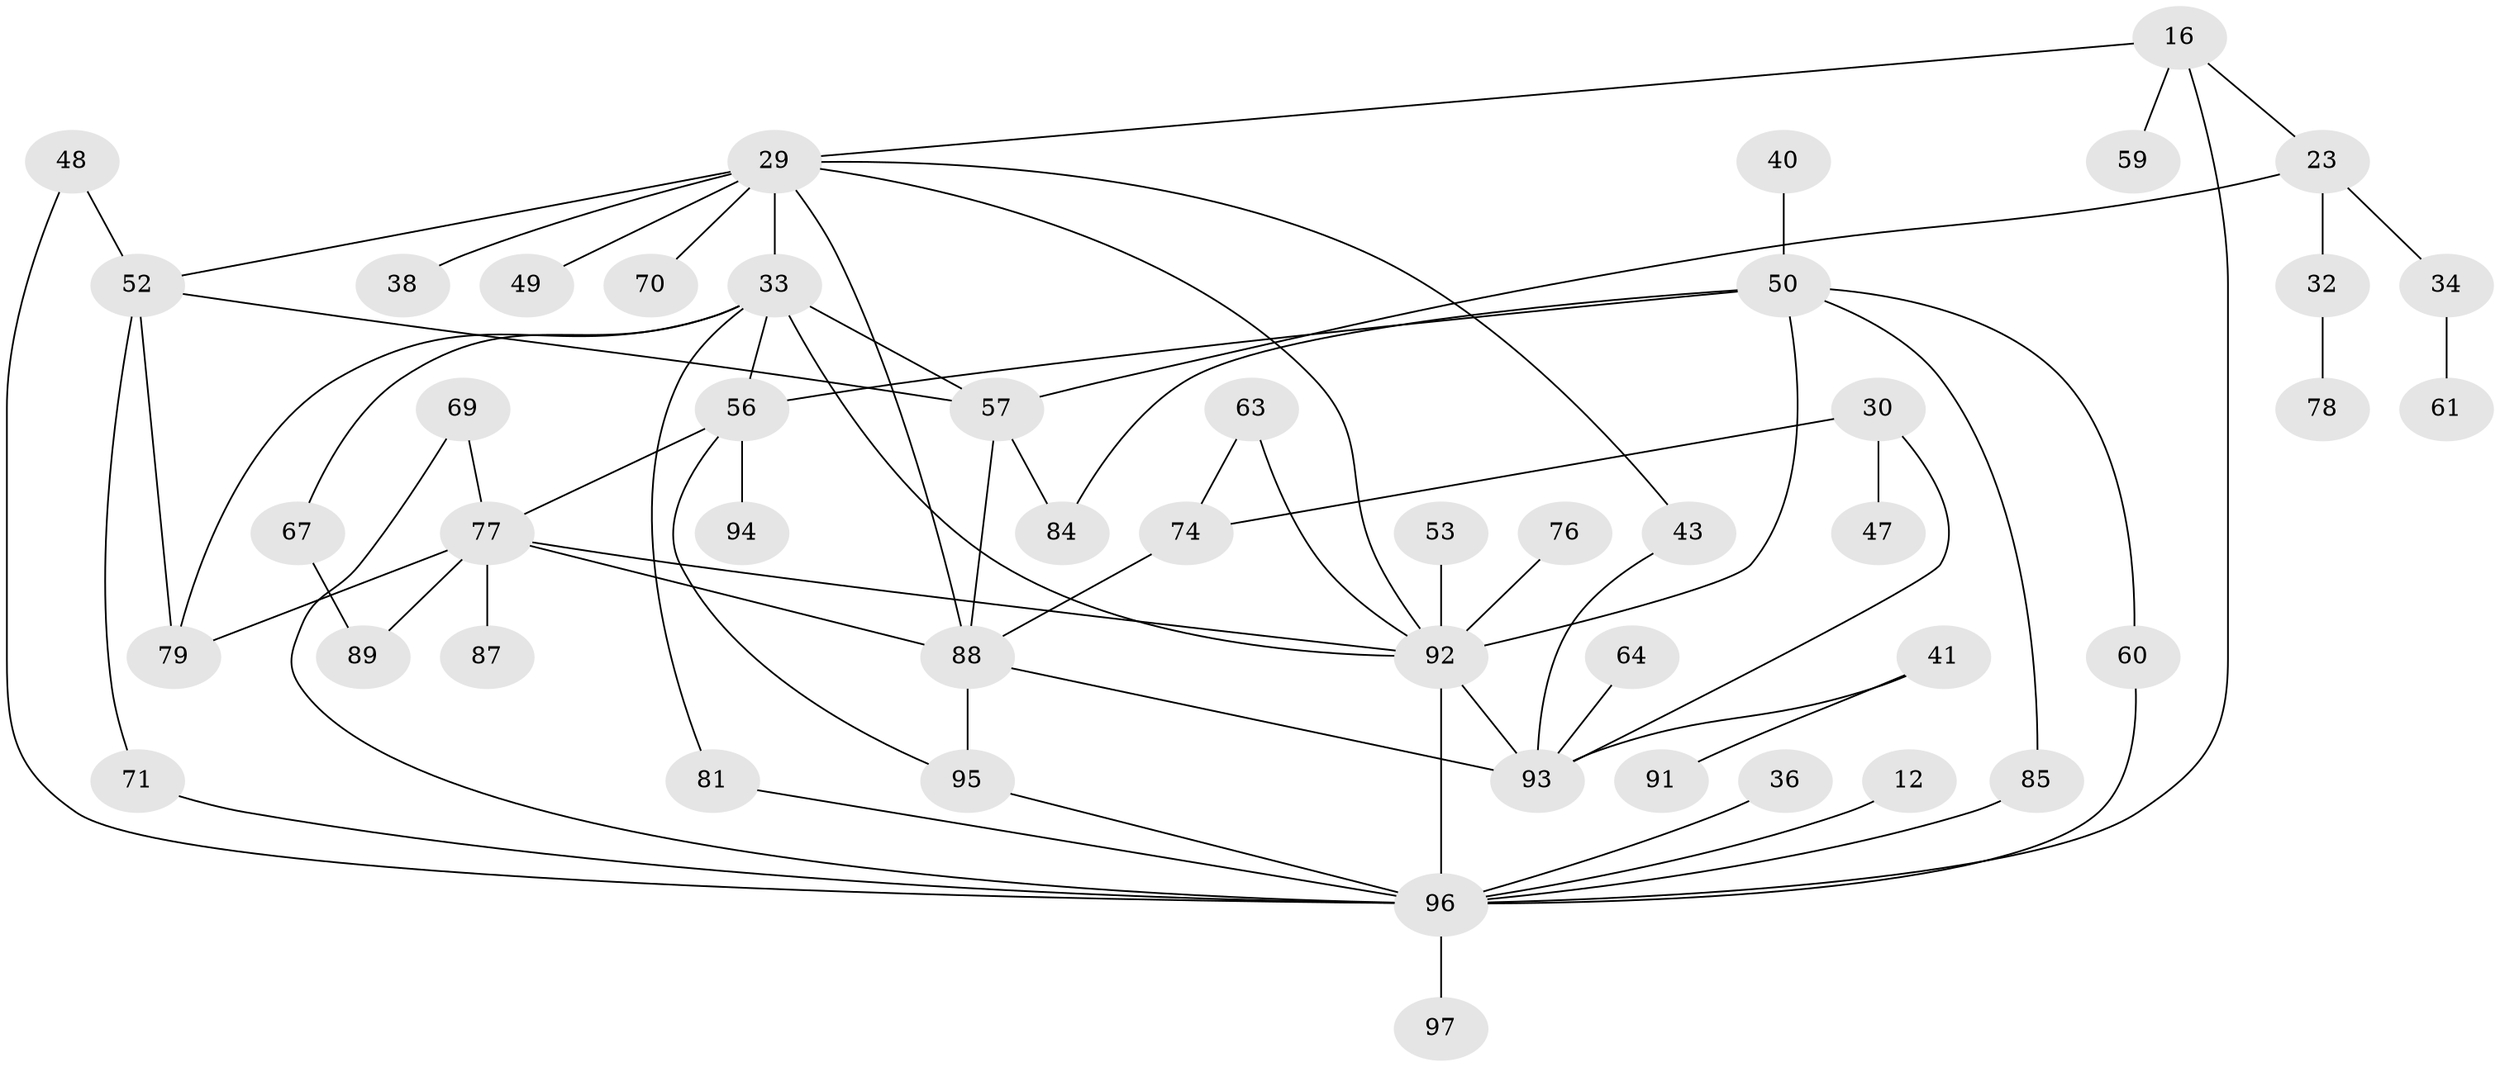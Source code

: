 // original degree distribution, {7: 0.030927835051546393, 6: 0.020618556701030927, 9: 0.010309278350515464, 5: 0.07216494845360824, 2: 0.27835051546391754, 3: 0.26804123711340205, 1: 0.23711340206185566, 4: 0.08247422680412371}
// Generated by graph-tools (version 1.1) at 2025/43/03/09/25 04:43:00]
// undirected, 48 vertices, 71 edges
graph export_dot {
graph [start="1"]
  node [color=gray90,style=filled];
  12;
  16;
  23;
  29 [super="+2"];
  30;
  32;
  33 [super="+14"];
  34;
  36;
  38;
  40;
  41 [super="+35"];
  43;
  47;
  48;
  49;
  50 [super="+11+37"];
  52;
  53 [super="+8"];
  56 [super="+45"];
  57 [super="+24"];
  59;
  60 [super="+55"];
  61;
  63 [super="+26+62"];
  64;
  67;
  69;
  70;
  71;
  74 [super="+73"];
  76;
  77 [super="+58+68"];
  78;
  79 [super="+46"];
  81 [super="+80"];
  84 [super="+31"];
  85 [super="+82"];
  87;
  88 [super="+86"];
  89;
  91;
  92 [super="+10+83"];
  93 [super="+5"];
  94;
  95 [super="+90"];
  96 [super="+28+39+66"];
  97;
  12 -- 96;
  16 -- 23;
  16 -- 59;
  16 -- 29;
  16 -- 96;
  23 -- 32;
  23 -- 34;
  23 -- 57;
  29 -- 43;
  29 -- 52;
  29 -- 70;
  29 -- 33 [weight=2];
  29 -- 49;
  29 -- 38;
  29 -- 92;
  29 -- 88;
  30 -- 47;
  30 -- 74 [weight=2];
  30 -- 93 [weight=2];
  32 -- 78;
  33 -- 56 [weight=2];
  33 -- 67;
  33 -- 57;
  33 -- 92;
  33 -- 79;
  33 -- 81;
  34 -- 61;
  36 -- 96;
  40 -- 50;
  41 -- 91;
  41 -- 93;
  43 -- 93;
  48 -- 52;
  48 -- 96;
  50 -- 84 [weight=2];
  50 -- 56;
  50 -- 92 [weight=2];
  50 -- 60;
  50 -- 85;
  52 -- 71;
  52 -- 79;
  52 -- 57;
  53 -- 92 [weight=2];
  56 -- 94;
  56 -- 77 [weight=2];
  56 -- 95;
  57 -- 84;
  57 -- 88;
  60 -- 96;
  63 -- 74;
  63 -- 92 [weight=2];
  64 -- 93;
  67 -- 89;
  69 -- 77;
  69 -- 96;
  71 -- 96;
  74 -- 88;
  76 -- 92;
  77 -- 87;
  77 -- 89;
  77 -- 79;
  77 -- 92;
  77 -- 88;
  81 -- 96;
  85 -- 96;
  88 -- 93;
  88 -- 95;
  92 -- 96 [weight=3];
  92 -- 93 [weight=2];
  95 -- 96;
  96 -- 97;
}
